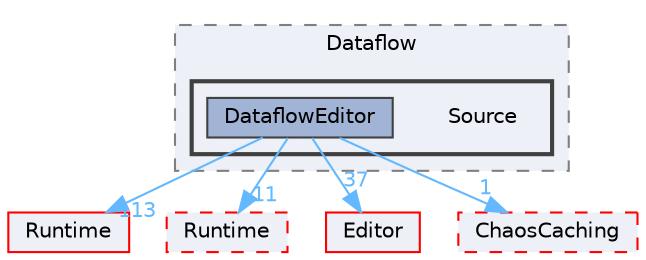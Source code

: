 digraph "Source"
{
 // INTERACTIVE_SVG=YES
 // LATEX_PDF_SIZE
  bgcolor="transparent";
  edge [fontname=Helvetica,fontsize=10,labelfontname=Helvetica,labelfontsize=10];
  node [fontname=Helvetica,fontsize=10,shape=box,height=0.2,width=0.4];
  compound=true
  subgraph clusterdir_c96fe8a71ddbb55ed789d1d772dd61a4 {
    graph [ bgcolor="#edf0f7", pencolor="grey50", label="Dataflow", fontname=Helvetica,fontsize=10 style="filled,dashed", URL="dir_c96fe8a71ddbb55ed789d1d772dd61a4.html",tooltip=""]
  subgraph clusterdir_36ac2aabc7d8bbf4c92a30ef936bcfd4 {
    graph [ bgcolor="#edf0f7", pencolor="grey25", label="", fontname=Helvetica,fontsize=10 style="filled,bold", URL="dir_36ac2aabc7d8bbf4c92a30ef936bcfd4.html",tooltip=""]
    dir_36ac2aabc7d8bbf4c92a30ef936bcfd4 [shape=plaintext, label="Source"];
  dir_618992e683a014771850366071308b8b [label="DataflowEditor", fillcolor="#a2b4d6", color="grey25", style="filled", URL="dir_618992e683a014771850366071308b8b.html",tooltip=""];
  }
  }
  dir_7536b172fbd480bfd146a1b1acd6856b [label="Runtime", fillcolor="#edf0f7", color="red", style="filled", URL="dir_7536b172fbd480bfd146a1b1acd6856b.html",tooltip=""];
  dir_a60e1ce30f7313164a0e11a69cddad56 [label="Runtime", fillcolor="#edf0f7", color="red", style="filled,dashed", URL="dir_a60e1ce30f7313164a0e11a69cddad56.html",tooltip=""];
  dir_b26507eead720464ba2ac6bbc6dcec5f [label="Editor", fillcolor="#edf0f7", color="red", style="filled", URL="dir_b26507eead720464ba2ac6bbc6dcec5f.html",tooltip=""];
  dir_cd706f977b82d923dde6c05bab25dfc7 [label="ChaosCaching", fillcolor="#edf0f7", color="red", style="filled,dashed", URL="dir_cd706f977b82d923dde6c05bab25dfc7.html",tooltip=""];
  dir_618992e683a014771850366071308b8b->dir_7536b172fbd480bfd146a1b1acd6856b [headlabel="113", labeldistance=1.5 headhref="dir_000289_000984.html" href="dir_000289_000984.html" color="steelblue1" fontcolor="steelblue1"];
  dir_618992e683a014771850366071308b8b->dir_a60e1ce30f7313164a0e11a69cddad56 [headlabel="11", labeldistance=1.5 headhref="dir_000289_000983.html" href="dir_000289_000983.html" color="steelblue1" fontcolor="steelblue1"];
  dir_618992e683a014771850366071308b8b->dir_b26507eead720464ba2ac6bbc6dcec5f [headlabel="37", labeldistance=1.5 headhref="dir_000289_000357.html" href="dir_000289_000357.html" color="steelblue1" fontcolor="steelblue1"];
  dir_618992e683a014771850366071308b8b->dir_cd706f977b82d923dde6c05bab25dfc7 [headlabel="1", labeldistance=1.5 headhref="dir_000289_000133.html" href="dir_000289_000133.html" color="steelblue1" fontcolor="steelblue1"];
}
